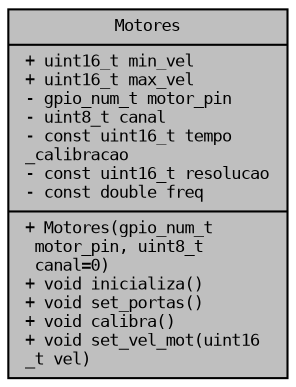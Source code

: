digraph "Motores"
{
 // LATEX_PDF_SIZE
  bgcolor="transparent";
  edge [fontname="DejaVuSansMono",fontsize="8",labelfontname="DejaVuSansMono",labelfontsize="8"];
  node [fontname="DejaVuSansMono",fontsize="8",shape=record];
  Node1 [label="{Motores\n|+ uint16_t min_vel\l+ uint16_t max_vel\l- gpio_num_t motor_pin\l- uint8_t canal\l- const uint16_t tempo\l_calibracao\l- const uint16_t resolucao\l- const double freq\l|+  Motores(gpio_num_t\l motor_pin, uint8_t\l canal=0)\l+ void inicializa()\l+ void set_portas()\l+ void calibra()\l+ void set_vel_mot(uint16\l_t vel)\l}",height=0.2,width=0.4,color="black", fillcolor="grey75", style="filled", fontcolor="black",tooltip=" "];
}
